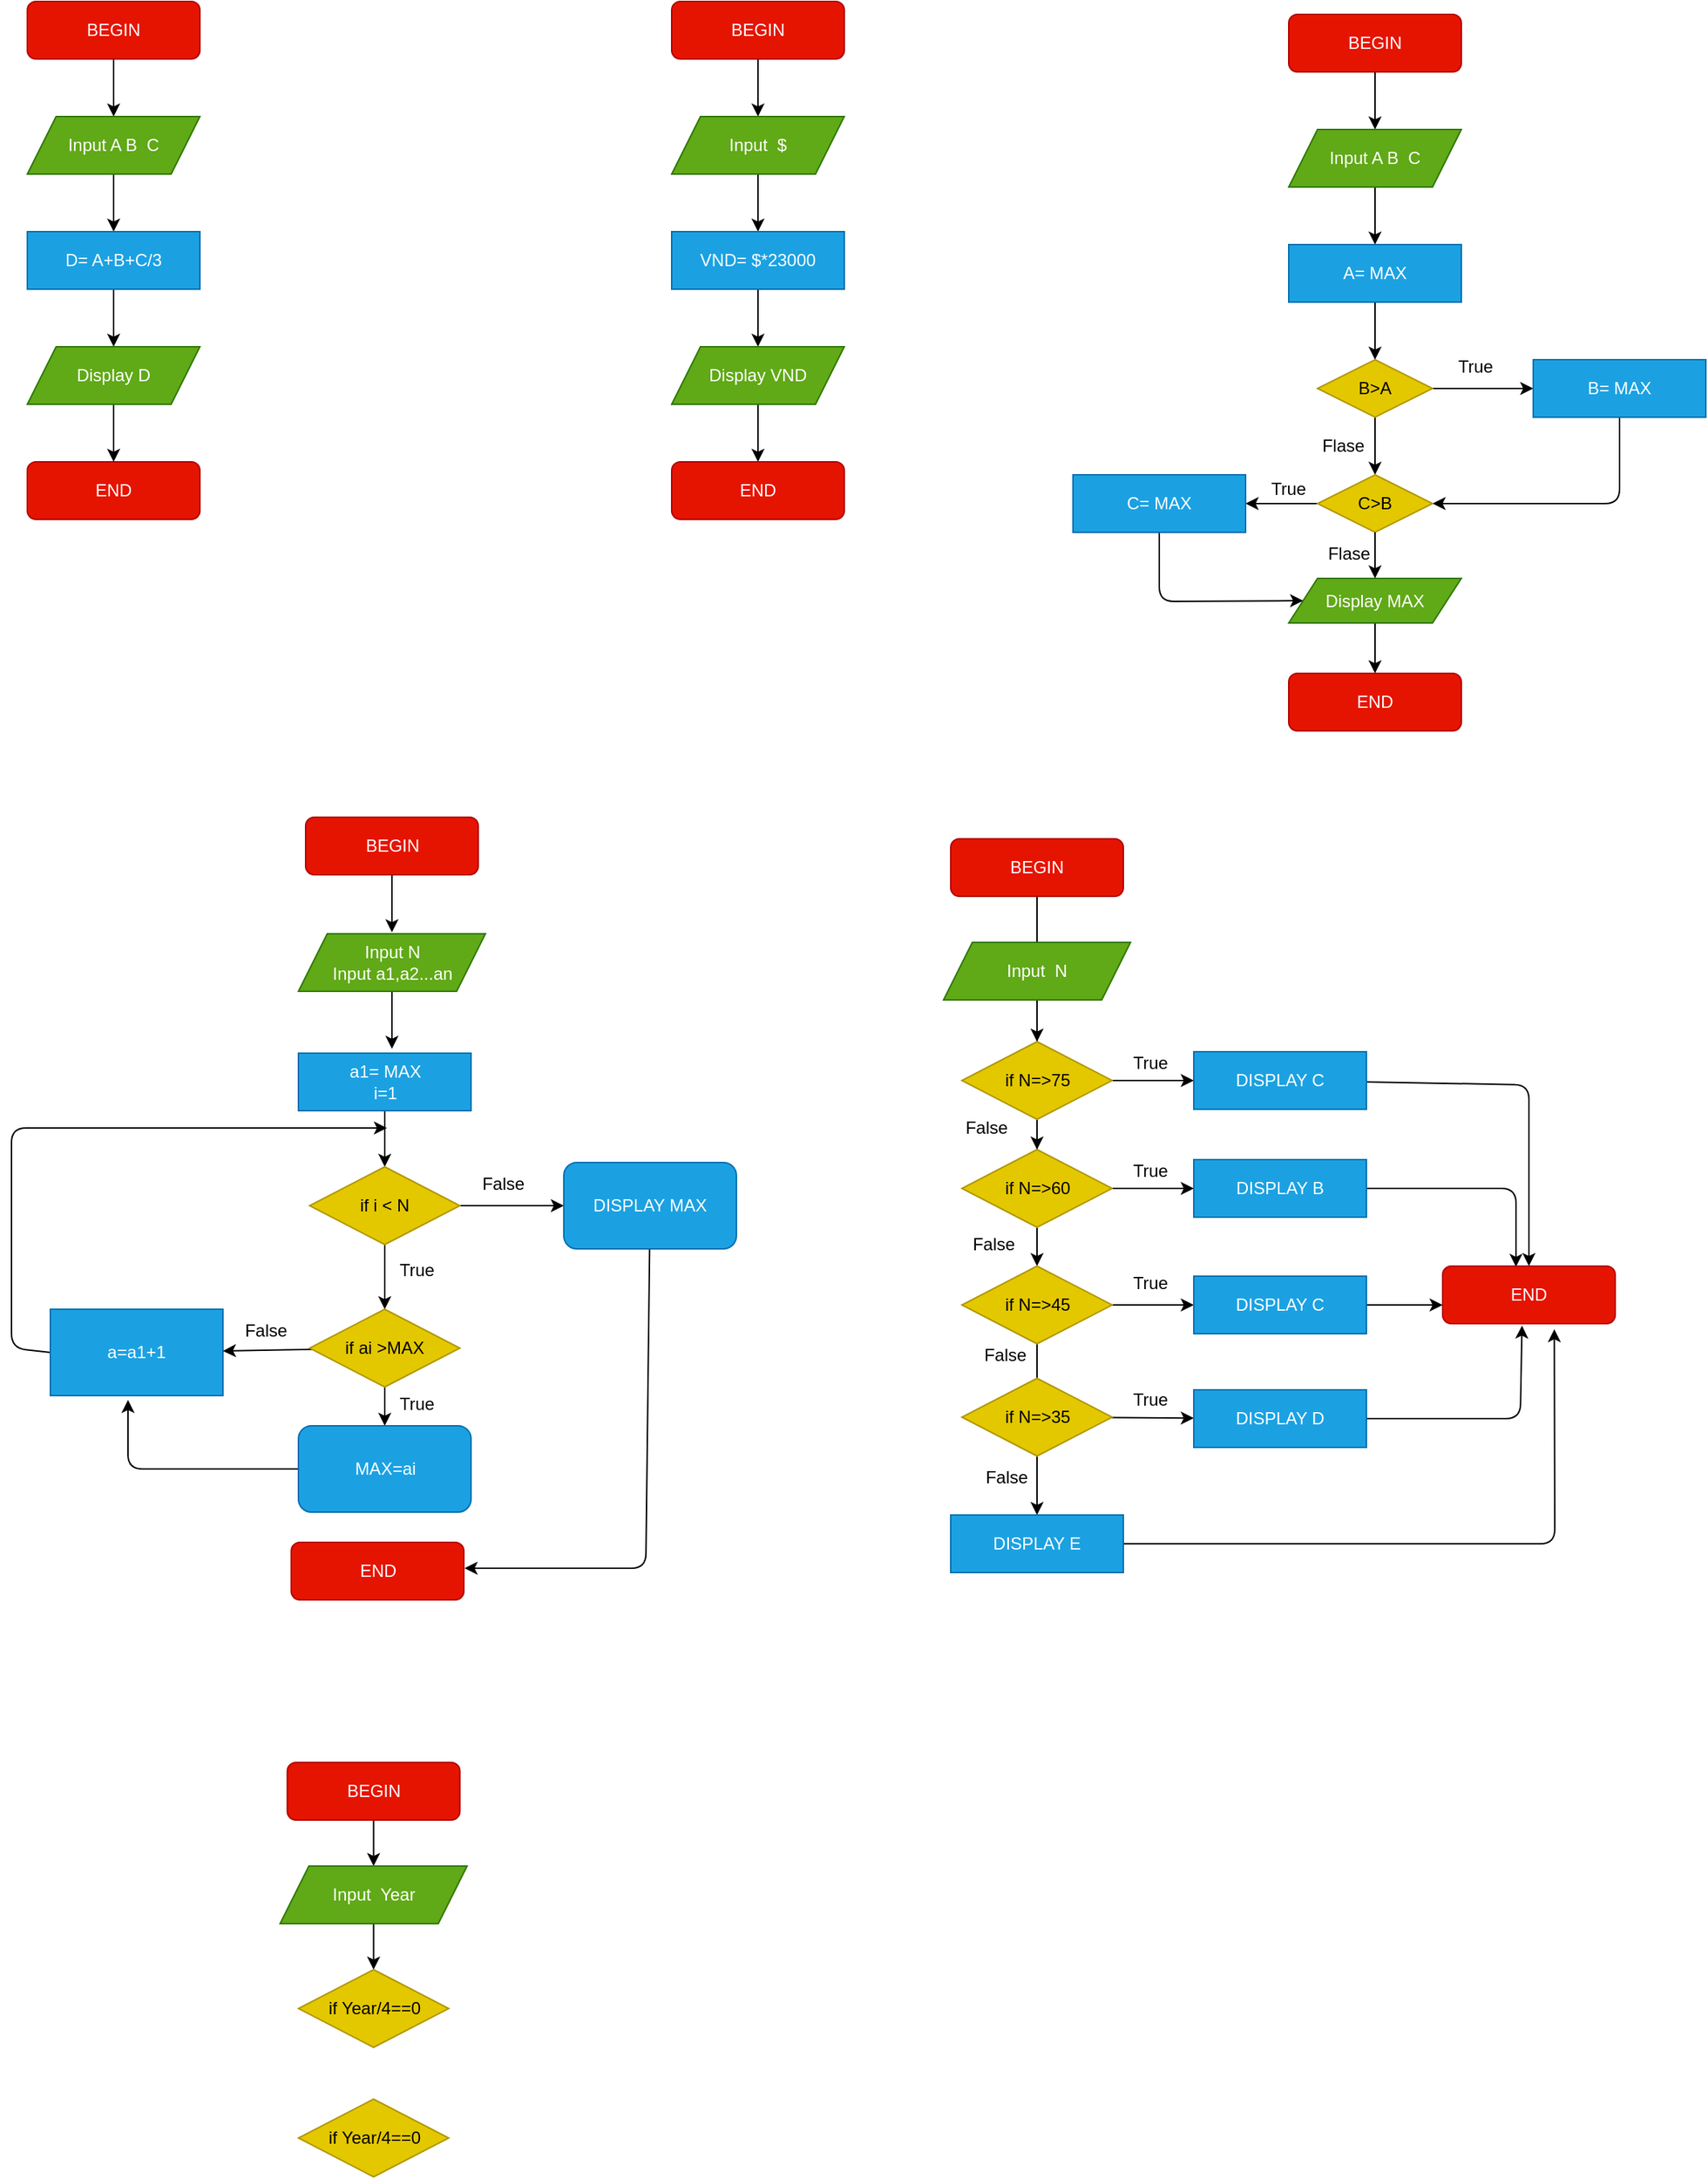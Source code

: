 <mxfile>
    <diagram id="56hLPUKlZafv04a-62ia" name="Page-1">
        <mxGraphModel dx="651" dy="410" grid="1" gridSize="9" guides="1" tooltips="1" connect="1" arrows="1" fold="1" page="1" pageScale="1" pageWidth="1200" pageHeight="1600" math="0" shadow="0">
            <root>
                <mxCell id="0"/>
                <mxCell id="1" parent="0"/>
                <mxCell id="5" value="" style="edgeStyle=none;html=1;" parent="1" source="2" edge="1">
                    <mxGeometry relative="1" as="geometry">
                        <mxPoint x="80" y="80" as="targetPoint"/>
                    </mxGeometry>
                </mxCell>
                <mxCell id="2" value="BEGIN" style="rounded=1;whiteSpace=wrap;html=1;fillColor=#e51400;strokeColor=#B20000;fontColor=#ffffff;" parent="1" vertex="1">
                    <mxGeometry x="20" width="120" height="40" as="geometry"/>
                </mxCell>
                <mxCell id="3" value="END" style="rounded=1;whiteSpace=wrap;html=1;fillColor=#e51400;strokeColor=#B20000;fontColor=#ffffff;" parent="1" vertex="1">
                    <mxGeometry x="20" y="320" width="120" height="40" as="geometry"/>
                </mxCell>
                <mxCell id="7" value="" style="edgeStyle=none;html=1;" parent="1" source="4" target="6" edge="1">
                    <mxGeometry relative="1" as="geometry"/>
                </mxCell>
                <mxCell id="4" value="Input A B&amp;nbsp; C" style="shape=parallelogram;perimeter=parallelogramPerimeter;whiteSpace=wrap;html=1;fixedSize=1;strokeColor=#2D7600;fillColor=#60a917;fontColor=#ffffff;" parent="1" vertex="1">
                    <mxGeometry x="20" y="80" width="120" height="40" as="geometry"/>
                </mxCell>
                <mxCell id="9" value="" style="edgeStyle=none;html=1;" parent="1" source="6" target="8" edge="1">
                    <mxGeometry relative="1" as="geometry"/>
                </mxCell>
                <mxCell id="6" value="D= A+B+C/3" style="rounded=0;whiteSpace=wrap;html=1;strokeColor=#006EAF;fillColor=#1ba1e2;fontColor=#ffffff;" parent="1" vertex="1">
                    <mxGeometry x="20" y="160" width="120" height="40" as="geometry"/>
                </mxCell>
                <mxCell id="10" value="" style="edgeStyle=none;html=1;" parent="1" source="8" target="3" edge="1">
                    <mxGeometry relative="1" as="geometry"/>
                </mxCell>
                <mxCell id="8" value="Display D" style="shape=parallelogram;perimeter=parallelogramPerimeter;whiteSpace=wrap;html=1;fixedSize=1;strokeColor=#2D7600;fillColor=#60a917;fontColor=#ffffff;" parent="1" vertex="1">
                    <mxGeometry x="20" y="240" width="120" height="40" as="geometry"/>
                </mxCell>
                <mxCell id="13" value="" style="edgeStyle=none;html=1;" parent="1" source="11" target="12" edge="1">
                    <mxGeometry relative="1" as="geometry"/>
                </mxCell>
                <mxCell id="11" value="BEGIN" style="rounded=1;whiteSpace=wrap;html=1;fillColor=#e51400;strokeColor=#B20000;fontColor=#ffffff;" parent="1" vertex="1">
                    <mxGeometry x="468" width="120" height="40" as="geometry"/>
                </mxCell>
                <mxCell id="15" value="" style="edgeStyle=none;html=1;" parent="1" source="12" target="14" edge="1">
                    <mxGeometry relative="1" as="geometry"/>
                </mxCell>
                <mxCell id="12" value="Input&amp;nbsp; $" style="shape=parallelogram;perimeter=parallelogramPerimeter;whiteSpace=wrap;html=1;fixedSize=1;strokeColor=#2D7600;fillColor=#60a917;fontColor=#ffffff;" parent="1" vertex="1">
                    <mxGeometry x="468" y="80" width="120" height="40" as="geometry"/>
                </mxCell>
                <mxCell id="17" value="" style="edgeStyle=none;html=1;" parent="1" source="14" target="16" edge="1">
                    <mxGeometry relative="1" as="geometry"/>
                </mxCell>
                <mxCell id="14" value="VND= $*23000" style="rounded=0;whiteSpace=wrap;html=1;strokeColor=#006EAF;fillColor=#1ba1e2;fontColor=#ffffff;" parent="1" vertex="1">
                    <mxGeometry x="468" y="160" width="120" height="40" as="geometry"/>
                </mxCell>
                <mxCell id="19" value="" style="edgeStyle=none;html=1;" parent="1" source="16" target="18" edge="1">
                    <mxGeometry relative="1" as="geometry"/>
                </mxCell>
                <mxCell id="16" value="Display VND" style="shape=parallelogram;perimeter=parallelogramPerimeter;whiteSpace=wrap;html=1;fixedSize=1;strokeColor=#2D7600;fillColor=#60a917;fontColor=#ffffff;" parent="1" vertex="1">
                    <mxGeometry x="468" y="240" width="120" height="40" as="geometry"/>
                </mxCell>
                <mxCell id="18" value="END" style="rounded=1;whiteSpace=wrap;html=1;fillColor=#e51400;strokeColor=#B20000;fontColor=#ffffff;" parent="1" vertex="1">
                    <mxGeometry x="468" y="320" width="120" height="40" as="geometry"/>
                </mxCell>
                <mxCell id="22" value="" style="edgeStyle=none;html=1;" parent="1" source="20" target="21" edge="1">
                    <mxGeometry relative="1" as="geometry"/>
                </mxCell>
                <mxCell id="20" value="BEGIN" style="rounded=1;whiteSpace=wrap;html=1;fillColor=#e51400;strokeColor=#B20000;fontColor=#ffffff;" parent="1" vertex="1">
                    <mxGeometry x="897" y="9" width="120" height="40" as="geometry"/>
                </mxCell>
                <mxCell id="24" value="" style="edgeStyle=none;html=1;" parent="1" source="21" target="23" edge="1">
                    <mxGeometry relative="1" as="geometry"/>
                </mxCell>
                <mxCell id="21" value="Input A B&amp;nbsp; C" style="shape=parallelogram;perimeter=parallelogramPerimeter;whiteSpace=wrap;html=1;fixedSize=1;strokeColor=#2D7600;fillColor=#60a917;fontColor=#ffffff;" parent="1" vertex="1">
                    <mxGeometry x="897" y="89" width="120" height="40" as="geometry"/>
                </mxCell>
                <mxCell id="26" value="" style="edgeStyle=none;html=1;" parent="1" source="23" target="25" edge="1">
                    <mxGeometry relative="1" as="geometry"/>
                </mxCell>
                <mxCell id="23" value="A= MAX" style="rounded=0;whiteSpace=wrap;html=1;strokeColor=#006EAF;fillColor=#1ba1e2;fontColor=#ffffff;" parent="1" vertex="1">
                    <mxGeometry x="897" y="169" width="120" height="40" as="geometry"/>
                </mxCell>
                <mxCell id="29" value="" style="edgeStyle=none;html=1;" parent="1" source="25" target="28" edge="1">
                    <mxGeometry relative="1" as="geometry"/>
                </mxCell>
                <mxCell id="32" value="" style="edgeStyle=none;html=1;" parent="1" source="25" target="31" edge="1">
                    <mxGeometry relative="1" as="geometry"/>
                </mxCell>
                <mxCell id="25" value="B&amp;gt;A" style="rhombus;whiteSpace=wrap;html=1;strokeColor=#B09500;fillColor=#e3c800;fontColor=#000000;" parent="1" vertex="1">
                    <mxGeometry x="917" y="249" width="80" height="40" as="geometry"/>
                </mxCell>
                <mxCell id="34" style="edgeStyle=none;html=1;entryX=1;entryY=0.5;entryDx=0;entryDy=0;" parent="1" source="28" target="31" edge="1">
                    <mxGeometry relative="1" as="geometry">
                        <mxPoint x="1127" y="359" as="targetPoint"/>
                        <Array as="points">
                            <mxPoint x="1127" y="349"/>
                        </Array>
                    </mxGeometry>
                </mxCell>
                <mxCell id="28" value="B= MAX" style="rounded=0;whiteSpace=wrap;html=1;strokeColor=#006EAF;fillColor=#1ba1e2;fontColor=#ffffff;" parent="1" vertex="1">
                    <mxGeometry x="1067" y="249" width="120" height="40" as="geometry"/>
                </mxCell>
                <mxCell id="30" value="True" style="text;html=1;strokeColor=none;fillColor=none;align=center;verticalAlign=middle;whiteSpace=wrap;rounded=0;" parent="1" vertex="1">
                    <mxGeometry x="997" y="239" width="60" height="30" as="geometry"/>
                </mxCell>
                <mxCell id="39" value="" style="edgeStyle=none;html=1;" parent="1" source="31" target="38" edge="1">
                    <mxGeometry relative="1" as="geometry"/>
                </mxCell>
                <mxCell id="31" value="C&amp;gt;B" style="rhombus;whiteSpace=wrap;html=1;strokeColor=#B09500;fillColor=#e3c800;fontColor=#000000;" parent="1" vertex="1">
                    <mxGeometry x="917" y="329" width="80" height="40" as="geometry"/>
                </mxCell>
                <mxCell id="33" value="Flase" style="text;html=1;strokeColor=none;fillColor=none;align=center;verticalAlign=middle;whiteSpace=wrap;rounded=0;" parent="1" vertex="1">
                    <mxGeometry x="905" y="294" width="60" height="30" as="geometry"/>
                </mxCell>
                <mxCell id="46" value="" style="edgeStyle=none;html=1;" parent="1" source="35" target="45" edge="1">
                    <mxGeometry relative="1" as="geometry"/>
                </mxCell>
                <mxCell id="35" value="Display MAX" style="shape=parallelogram;perimeter=parallelogramPerimeter;whiteSpace=wrap;html=1;fixedSize=1;strokeColor=#2D7600;fillColor=#60a917;fontColor=#ffffff;" parent="1" vertex="1">
                    <mxGeometry x="897" y="401" width="120" height="31" as="geometry"/>
                </mxCell>
                <mxCell id="40" style="edgeStyle=none;html=1;entryX=0;entryY=0.5;entryDx=0;entryDy=0;" parent="1" source="38" target="35" edge="1">
                    <mxGeometry relative="1" as="geometry">
                        <mxPoint x="807" y="449" as="targetPoint"/>
                        <Array as="points">
                            <mxPoint x="807" y="417"/>
                        </Array>
                    </mxGeometry>
                </mxCell>
                <mxCell id="38" value="C= MAX" style="rounded=0;whiteSpace=wrap;html=1;strokeColor=#006EAF;fillColor=#1ba1e2;fontColor=#ffffff;" parent="1" vertex="1">
                    <mxGeometry x="747" y="329" width="120" height="40" as="geometry"/>
                </mxCell>
                <mxCell id="41" value="True" style="text;html=1;strokeColor=none;fillColor=none;align=center;verticalAlign=middle;whiteSpace=wrap;rounded=0;" parent="1" vertex="1">
                    <mxGeometry x="867" y="324" width="60" height="30" as="geometry"/>
                </mxCell>
                <mxCell id="47" value="" style="edgeStyle=none;html=1;" parent="1" source="43" edge="1">
                    <mxGeometry relative="1" as="geometry">
                        <mxPoint x="273.5" y="647" as="targetPoint"/>
                    </mxGeometry>
                </mxCell>
                <mxCell id="43" value="BEGIN" style="rounded=1;whiteSpace=wrap;html=1;fillColor=#e51400;strokeColor=#B20000;fontColor=#ffffff;" parent="1" vertex="1">
                    <mxGeometry x="213.5" y="567" width="120" height="40" as="geometry"/>
                </mxCell>
                <mxCell id="45" value="END" style="rounded=1;whiteSpace=wrap;html=1;fillColor=#e51400;strokeColor=#B20000;fontColor=#ffffff;" parent="1" vertex="1">
                    <mxGeometry x="897" y="467" width="120" height="40" as="geometry"/>
                </mxCell>
                <mxCell id="52" value="" style="edgeStyle=none;html=1;" parent="1" source="48" edge="1">
                    <mxGeometry relative="1" as="geometry">
                        <mxPoint x="273.5" y="728" as="targetPoint"/>
                    </mxGeometry>
                </mxCell>
                <mxCell id="48" value="Input N&lt;br&gt;Input a1,a2...an" style="shape=parallelogram;perimeter=parallelogramPerimeter;whiteSpace=wrap;html=1;fixedSize=1;strokeColor=#2D7600;fillColor=#60a917;fontColor=#ffffff;" parent="1" vertex="1">
                    <mxGeometry x="208.5" y="648" width="130" height="40" as="geometry"/>
                </mxCell>
                <mxCell id="417" value="" style="edgeStyle=none;html=1;" edge="1" parent="1" target="35">
                    <mxGeometry relative="1" as="geometry">
                        <mxPoint x="957" y="369" as="sourcePoint"/>
                    </mxGeometry>
                </mxCell>
                <mxCell id="418" value="Flase" style="text;html=1;strokeColor=none;fillColor=none;align=center;verticalAlign=middle;whiteSpace=wrap;rounded=0;" vertex="1" parent="1">
                    <mxGeometry x="909" y="369" width="60" height="30" as="geometry"/>
                </mxCell>
                <mxCell id="424" value="" style="edgeStyle=none;html=1;" edge="1" parent="1" source="421" target="423">
                    <mxGeometry relative="1" as="geometry"/>
                </mxCell>
                <mxCell id="421" value="a1= MAX&lt;br&gt;i=1" style="rounded=0;whiteSpace=wrap;html=1;strokeColor=#006EAF;fillColor=#1ba1e2;fontColor=#ffffff;" vertex="1" parent="1">
                    <mxGeometry x="208.5" y="731" width="120" height="40" as="geometry"/>
                </mxCell>
                <mxCell id="426" value="" style="edgeStyle=none;html=1;" edge="1" parent="1" source="423">
                    <mxGeometry relative="1" as="geometry">
                        <mxPoint x="268.5" y="909" as="targetPoint"/>
                    </mxGeometry>
                </mxCell>
                <mxCell id="439" value="" style="edgeStyle=none;html=1;" edge="1" parent="1" source="423" target="438">
                    <mxGeometry relative="1" as="geometry"/>
                </mxCell>
                <mxCell id="423" value="if i &amp;lt; N" style="rhombus;whiteSpace=wrap;html=1;strokeColor=#B09500;fillColor=#e3c800;fontColor=#000000;" vertex="1" parent="1">
                    <mxGeometry x="216.25" y="810" width="104.5" height="54" as="geometry"/>
                </mxCell>
                <mxCell id="448" style="edgeStyle=none;html=1;exitX=0;exitY=0.5;exitDx=0;exitDy=0;" edge="1" parent="1" source="427">
                    <mxGeometry relative="1" as="geometry">
                        <mxPoint x="270" y="783" as="targetPoint"/>
                        <Array as="points">
                            <mxPoint x="9" y="936"/>
                            <mxPoint x="9" y="783"/>
                        </Array>
                    </mxGeometry>
                </mxCell>
                <mxCell id="427" value="a=a1+1" style="whiteSpace=wrap;html=1;fillColor=#1ba1e2;strokeColor=#006EAF;fontColor=#ffffff;" vertex="1" parent="1">
                    <mxGeometry x="36" y="909" width="120" height="60" as="geometry"/>
                </mxCell>
                <mxCell id="454" style="edgeStyle=none;html=1;" edge="1" parent="1" source="438">
                    <mxGeometry relative="1" as="geometry">
                        <mxPoint x="324" y="1089" as="targetPoint"/>
                        <Array as="points">
                            <mxPoint x="450" y="1089"/>
                        </Array>
                    </mxGeometry>
                </mxCell>
                <mxCell id="438" value="DISPLAY MAX" style="rounded=1;whiteSpace=wrap;html=1;fillColor=#1ba1e2;strokeColor=#006EAF;fontColor=#ffffff;" vertex="1" parent="1">
                    <mxGeometry x="393" y="807" width="120" height="60" as="geometry"/>
                </mxCell>
                <mxCell id="440" value="False" style="text;html=1;strokeColor=none;fillColor=none;align=center;verticalAlign=middle;whiteSpace=wrap;rounded=0;" vertex="1" parent="1">
                    <mxGeometry x="320.75" y="807" width="60" height="30" as="geometry"/>
                </mxCell>
                <mxCell id="441" value="True" style="text;html=1;strokeColor=none;fillColor=none;align=center;verticalAlign=middle;whiteSpace=wrap;rounded=0;" vertex="1" parent="1">
                    <mxGeometry x="260.75" y="867" width="60" height="30" as="geometry"/>
                </mxCell>
                <mxCell id="447" value="" style="edgeStyle=none;html=1;" edge="1" parent="1" source="444" target="427">
                    <mxGeometry relative="1" as="geometry"/>
                </mxCell>
                <mxCell id="457" value="" style="edgeStyle=none;html=1;" edge="1" parent="1" source="444" target="456">
                    <mxGeometry relative="1" as="geometry"/>
                </mxCell>
                <mxCell id="444" value="if ai &amp;gt;MAX" style="rhombus;whiteSpace=wrap;html=1;strokeColor=#B09500;fillColor=#e3c800;fontColor=#000000;" vertex="1" parent="1">
                    <mxGeometry x="216.25" y="909" width="104.5" height="54" as="geometry"/>
                </mxCell>
                <mxCell id="450" value="END" style="rounded=1;whiteSpace=wrap;html=1;fillColor=#e51400;strokeColor=#B20000;fontColor=#ffffff;" vertex="1" parent="1">
                    <mxGeometry x="203.5" y="1071" width="120" height="40" as="geometry"/>
                </mxCell>
                <mxCell id="488" value="" style="edgeStyle=none;html=1;" edge="1" parent="1" source="452" target="455">
                    <mxGeometry relative="1" as="geometry"/>
                </mxCell>
                <mxCell id="452" value="BEGIN" style="rounded=1;whiteSpace=wrap;html=1;fillColor=#e51400;strokeColor=#B20000;fontColor=#ffffff;" vertex="1" parent="1">
                    <mxGeometry x="662" y="582" width="120" height="40" as="geometry"/>
                </mxCell>
                <mxCell id="474" value="" style="edgeStyle=none;html=1;" edge="1" parent="1" source="453" target="463">
                    <mxGeometry relative="1" as="geometry"/>
                </mxCell>
                <mxCell id="453" value="Input&amp;nbsp; N" style="shape=parallelogram;perimeter=parallelogramPerimeter;whiteSpace=wrap;html=1;fixedSize=1;strokeColor=#2D7600;fillColor=#60a917;fontColor=#ffffff;" vertex="1" parent="1">
                    <mxGeometry x="657" y="654" width="130" height="40" as="geometry"/>
                </mxCell>
                <mxCell id="472" value="" style="edgeStyle=none;html=1;" edge="1" parent="1" source="455" target="465">
                    <mxGeometry relative="1" as="geometry"/>
                </mxCell>
                <mxCell id="475" value="" style="edgeStyle=none;html=1;" edge="1" parent="1" source="455" target="461">
                    <mxGeometry relative="1" as="geometry"/>
                </mxCell>
                <mxCell id="455" value="if N=&amp;gt;75" style="rhombus;whiteSpace=wrap;html=1;strokeColor=#B09500;fillColor=#e3c800;fontColor=#000000;" vertex="1" parent="1">
                    <mxGeometry x="669.75" y="723" width="104.5" height="54" as="geometry"/>
                </mxCell>
                <mxCell id="459" style="edgeStyle=none;html=1;" edge="1" parent="1" source="456">
                    <mxGeometry relative="1" as="geometry">
                        <mxPoint x="90" y="972" as="targetPoint"/>
                        <Array as="points">
                            <mxPoint x="90" y="1020"/>
                        </Array>
                    </mxGeometry>
                </mxCell>
                <mxCell id="456" value="MAX=ai" style="rounded=1;whiteSpace=wrap;html=1;fillColor=#1ba1e2;strokeColor=#006EAF;fontColor=#ffffff;" vertex="1" parent="1">
                    <mxGeometry x="208.5" y="990" width="120" height="60" as="geometry"/>
                </mxCell>
                <mxCell id="458" value="True" style="text;html=1;strokeColor=none;fillColor=none;align=center;verticalAlign=middle;whiteSpace=wrap;rounded=0;" vertex="1" parent="1">
                    <mxGeometry x="260.75" y="960" width="60" height="30" as="geometry"/>
                </mxCell>
                <mxCell id="460" value="False" style="text;html=1;strokeColor=none;fillColor=none;align=center;verticalAlign=middle;whiteSpace=wrap;rounded=0;" vertex="1" parent="1">
                    <mxGeometry x="156.25" y="909" width="60" height="30" as="geometry"/>
                </mxCell>
                <mxCell id="495" style="edgeStyle=none;html=1;entryX=0.5;entryY=0;entryDx=0;entryDy=0;" edge="1" parent="1" source="461" target="489">
                    <mxGeometry relative="1" as="geometry">
                        <Array as="points">
                            <mxPoint x="1064" y="753"/>
                        </Array>
                    </mxGeometry>
                </mxCell>
                <mxCell id="461" value="DISPLAY C" style="rounded=0;whiteSpace=wrap;html=1;strokeColor=#006EAF;fillColor=#1ba1e2;fontColor=#ffffff;" vertex="1" parent="1">
                    <mxGeometry x="831" y="730" width="120" height="40" as="geometry"/>
                </mxCell>
                <mxCell id="476" value="" style="edgeStyle=none;html=1;" edge="1" parent="1" source="463" target="464">
                    <mxGeometry relative="1" as="geometry"/>
                </mxCell>
                <mxCell id="463" value="if N=&amp;gt;60" style="rhombus;whiteSpace=wrap;html=1;strokeColor=#B09500;fillColor=#e3c800;fontColor=#000000;" vertex="1" parent="1">
                    <mxGeometry x="669.75" y="798" width="104.5" height="54" as="geometry"/>
                </mxCell>
                <mxCell id="496" style="edgeStyle=none;html=1;entryX=0.425;entryY=0.013;entryDx=0;entryDy=0;entryPerimeter=0;" edge="1" parent="1" source="464" target="489">
                    <mxGeometry relative="1" as="geometry">
                        <Array as="points">
                            <mxPoint x="1055" y="825"/>
                        </Array>
                    </mxGeometry>
                </mxCell>
                <mxCell id="464" value="DISPLAY B" style="rounded=0;whiteSpace=wrap;html=1;strokeColor=#006EAF;fillColor=#1ba1e2;fontColor=#ffffff;" vertex="1" parent="1">
                    <mxGeometry x="831" y="805" width="120" height="40" as="geometry"/>
                </mxCell>
                <mxCell id="473" value="" style="edgeStyle=none;html=1;" edge="1" parent="1" source="465" target="469">
                    <mxGeometry relative="1" as="geometry"/>
                </mxCell>
                <mxCell id="477" value="" style="edgeStyle=none;html=1;" edge="1" parent="1" source="465" target="466">
                    <mxGeometry relative="1" as="geometry"/>
                </mxCell>
                <mxCell id="465" value="if N=&amp;gt;45" style="rhombus;whiteSpace=wrap;html=1;strokeColor=#B09500;fillColor=#e3c800;fontColor=#000000;" vertex="1" parent="1">
                    <mxGeometry x="669.75" y="879" width="104.5" height="54" as="geometry"/>
                </mxCell>
                <mxCell id="497" style="edgeStyle=none;html=1;exitX=1;exitY=0.5;exitDx=0;exitDy=0;entryX=0;entryY=0.675;entryDx=0;entryDy=0;entryPerimeter=0;" edge="1" parent="1" source="466" target="489">
                    <mxGeometry relative="1" as="geometry"/>
                </mxCell>
                <mxCell id="466" value="DISPLAY C" style="rounded=0;whiteSpace=wrap;html=1;strokeColor=#006EAF;fillColor=#1ba1e2;fontColor=#ffffff;" vertex="1" parent="1">
                    <mxGeometry x="831" y="886" width="120" height="40" as="geometry"/>
                </mxCell>
                <mxCell id="478" value="" style="edgeStyle=none;html=1;" edge="1" parent="1" source="467" target="468">
                    <mxGeometry relative="1" as="geometry"/>
                </mxCell>
                <mxCell id="467" value="if N=&amp;gt;35" style="rhombus;whiteSpace=wrap;html=1;strokeColor=#B09500;fillColor=#e3c800;fontColor=#000000;" vertex="1" parent="1">
                    <mxGeometry x="669.75" y="957" width="104.5" height="54" as="geometry"/>
                </mxCell>
                <mxCell id="498" style="edgeStyle=none;html=1;exitX=1;exitY=0.5;exitDx=0;exitDy=0;entryX=0.46;entryY=1.033;entryDx=0;entryDy=0;entryPerimeter=0;" edge="1" parent="1" source="468" target="489">
                    <mxGeometry relative="1" as="geometry">
                        <Array as="points">
                            <mxPoint x="1058" y="985"/>
                        </Array>
                    </mxGeometry>
                </mxCell>
                <mxCell id="468" value="DISPLAY D" style="rounded=0;whiteSpace=wrap;html=1;strokeColor=#006EAF;fillColor=#1ba1e2;fontColor=#ffffff;" vertex="1" parent="1">
                    <mxGeometry x="831" y="965" width="120" height="40" as="geometry"/>
                </mxCell>
                <mxCell id="499" style="edgeStyle=none;html=1;entryX=0.647;entryY=1.096;entryDx=0;entryDy=0;entryPerimeter=0;" edge="1" parent="1" source="469" target="489">
                    <mxGeometry relative="1" as="geometry">
                        <Array as="points">
                            <mxPoint x="1082" y="1072"/>
                        </Array>
                    </mxGeometry>
                </mxCell>
                <mxCell id="469" value="DISPLAY E" style="rounded=0;whiteSpace=wrap;html=1;strokeColor=#006EAF;fillColor=#1ba1e2;fontColor=#ffffff;" vertex="1" parent="1">
                    <mxGeometry x="662" y="1052" width="120" height="40" as="geometry"/>
                </mxCell>
                <mxCell id="479" value="True" style="text;html=1;strokeColor=none;fillColor=none;align=center;verticalAlign=middle;whiteSpace=wrap;rounded=0;" vertex="1" parent="1">
                    <mxGeometry x="771" y="723" width="60" height="30" as="geometry"/>
                </mxCell>
                <mxCell id="481" value="True" style="text;html=1;strokeColor=none;fillColor=none;align=center;verticalAlign=middle;whiteSpace=wrap;rounded=0;" vertex="1" parent="1">
                    <mxGeometry x="771" y="798" width="60" height="30" as="geometry"/>
                </mxCell>
                <mxCell id="482" value="True" style="text;html=1;strokeColor=none;fillColor=none;align=center;verticalAlign=middle;whiteSpace=wrap;rounded=0;" vertex="1" parent="1">
                    <mxGeometry x="771" y="876" width="60" height="30" as="geometry"/>
                </mxCell>
                <mxCell id="483" value="True" style="text;html=1;strokeColor=none;fillColor=none;align=center;verticalAlign=middle;whiteSpace=wrap;rounded=0;" vertex="1" parent="1">
                    <mxGeometry x="771" y="957" width="60" height="30" as="geometry"/>
                </mxCell>
                <mxCell id="484" value="False" style="text;html=1;strokeColor=none;fillColor=none;align=center;verticalAlign=middle;whiteSpace=wrap;rounded=0;" vertex="1" parent="1">
                    <mxGeometry x="657" y="768" width="60" height="30" as="geometry"/>
                </mxCell>
                <mxCell id="485" value="False" style="text;html=1;strokeColor=none;fillColor=none;align=center;verticalAlign=middle;whiteSpace=wrap;rounded=0;" vertex="1" parent="1">
                    <mxGeometry x="662" y="849" width="60" height="30" as="geometry"/>
                </mxCell>
                <mxCell id="486" value="False" style="text;html=1;strokeColor=none;fillColor=none;align=center;verticalAlign=middle;whiteSpace=wrap;rounded=0;" vertex="1" parent="1">
                    <mxGeometry x="669.75" y="926" width="60" height="30" as="geometry"/>
                </mxCell>
                <mxCell id="487" value="False" style="text;html=1;strokeColor=none;fillColor=none;align=center;verticalAlign=middle;whiteSpace=wrap;rounded=0;" vertex="1" parent="1">
                    <mxGeometry x="671" y="1011" width="60" height="30" as="geometry"/>
                </mxCell>
                <mxCell id="489" value="END" style="rounded=1;whiteSpace=wrap;html=1;fillColor=#e51400;strokeColor=#B20000;fontColor=#ffffff;" vertex="1" parent="1">
                    <mxGeometry x="1004" y="879" width="120" height="40" as="geometry"/>
                </mxCell>
                <mxCell id="502" value="" style="edgeStyle=none;html=1;" edge="1" parent="1" source="500" target="501">
                    <mxGeometry relative="1" as="geometry"/>
                </mxCell>
                <mxCell id="500" value="BEGIN" style="rounded=1;whiteSpace=wrap;html=1;fillColor=#e51400;strokeColor=#B20000;fontColor=#ffffff;" vertex="1" parent="1">
                    <mxGeometry x="200.75" y="1224" width="120" height="40" as="geometry"/>
                </mxCell>
                <mxCell id="507" value="" style="edgeStyle=none;html=1;" edge="1" parent="1" source="501" target="506">
                    <mxGeometry relative="1" as="geometry"/>
                </mxCell>
                <mxCell id="501" value="Input&amp;nbsp; Year" style="shape=parallelogram;perimeter=parallelogramPerimeter;whiteSpace=wrap;html=1;fixedSize=1;strokeColor=#2D7600;fillColor=#60a917;fontColor=#ffffff;" vertex="1" parent="1">
                    <mxGeometry x="195.75" y="1296" width="130" height="40" as="geometry"/>
                </mxCell>
                <mxCell id="506" value="if Year/4==0" style="rhombus;whiteSpace=wrap;html=1;strokeColor=#B09500;fillColor=#e3c800;fontColor=#000000;" vertex="1" parent="1">
                    <mxGeometry x="208.5" y="1368" width="104.5" height="54" as="geometry"/>
                </mxCell>
                <mxCell id="508" value="if Year/4==0" style="rhombus;whiteSpace=wrap;html=1;strokeColor=#B09500;fillColor=#e3c800;fontColor=#000000;" vertex="1" parent="1">
                    <mxGeometry x="208.5" y="1458" width="104.5" height="54" as="geometry"/>
                </mxCell>
            </root>
        </mxGraphModel>
    </diagram>
</mxfile>